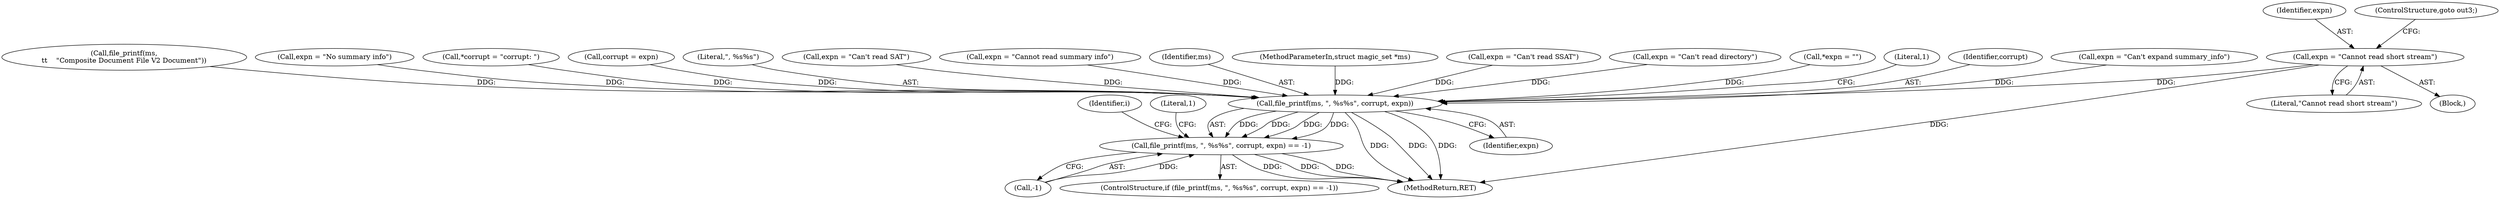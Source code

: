 digraph "0_file_6d209c1c489457397a5763bca4b28e43aac90391_2@pointer" {
"1000252" [label="(Call,expn = \"Cannot read short stream\")"];
"1000519" [label="(Call,file_printf(ms, \", %s%s\", corrupt, expn))"];
"1000518" [label="(Call,file_printf(ms, \", %s%s\", corrupt, expn) == -1)"];
"1000518" [label="(Call,file_printf(ms, \", %s%s\", corrupt, expn) == -1)"];
"1000542" [label="(Identifier,i)"];
"1000528" [label="(Literal,1)"];
"1000506" [label="(Call,file_printf(ms,\n\t\t    \"Composite Document File V2 Document\"))"];
"1000324" [label="(Call,expn = \"No summary info\")"];
"1000119" [label="(Call,*corrupt = \"corrupt: \")"];
"1000321" [label="(Call,corrupt = expn)"];
"1000521" [label="(Literal,\", %s%s\")"];
"1000173" [label="(Call,expn = \"Can't read SAT\")"];
"1000329" [label="(Call,expn = \"Cannot read summary info\")"];
"1000546" [label="(MethodReturn,RET)"];
"1000254" [label="(Literal,\"Cannot read short stream\")"];
"1000524" [label="(Call,-1)"];
"1000520" [label="(Identifier,ms)"];
"1000251" [label="(Block,)"];
"1000519" [label="(Call,file_printf(ms, \", %s%s\", corrupt, expn))"];
"1000101" [label="(MethodParameterIn,struct magic_set *ms)"];
"1000523" [label="(Identifier,expn)"];
"1000517" [label="(ControlStructure,if (file_printf(ms, \", %s%s\", corrupt, expn) == -1))"];
"1000200" [label="(Call,expn = \"Can't read SSAT\")"];
"1000227" [label="(Call,expn = \"Can't read directory\")"];
"1000253" [label="(Identifier,expn)"];
"1000255" [label="(ControlStructure,goto out3;)"];
"1000115" [label="(Call,*expn = \"\")"];
"1000525" [label="(Literal,1)"];
"1000522" [label="(Identifier,corrupt)"];
"1000252" [label="(Call,expn = \"Cannot read short stream\")"];
"1000352" [label="(Call,expn = \"Can't expand summary_info\")"];
"1000252" -> "1000251"  [label="AST: "];
"1000252" -> "1000254"  [label="CFG: "];
"1000253" -> "1000252"  [label="AST: "];
"1000254" -> "1000252"  [label="AST: "];
"1000255" -> "1000252"  [label="CFG: "];
"1000252" -> "1000546"  [label="DDG: "];
"1000252" -> "1000519"  [label="DDG: "];
"1000519" -> "1000518"  [label="AST: "];
"1000519" -> "1000523"  [label="CFG: "];
"1000520" -> "1000519"  [label="AST: "];
"1000521" -> "1000519"  [label="AST: "];
"1000522" -> "1000519"  [label="AST: "];
"1000523" -> "1000519"  [label="AST: "];
"1000525" -> "1000519"  [label="CFG: "];
"1000519" -> "1000546"  [label="DDG: "];
"1000519" -> "1000546"  [label="DDG: "];
"1000519" -> "1000546"  [label="DDG: "];
"1000519" -> "1000518"  [label="DDG: "];
"1000519" -> "1000518"  [label="DDG: "];
"1000519" -> "1000518"  [label="DDG: "];
"1000519" -> "1000518"  [label="DDG: "];
"1000506" -> "1000519"  [label="DDG: "];
"1000101" -> "1000519"  [label="DDG: "];
"1000321" -> "1000519"  [label="DDG: "];
"1000119" -> "1000519"  [label="DDG: "];
"1000200" -> "1000519"  [label="DDG: "];
"1000227" -> "1000519"  [label="DDG: "];
"1000352" -> "1000519"  [label="DDG: "];
"1000329" -> "1000519"  [label="DDG: "];
"1000324" -> "1000519"  [label="DDG: "];
"1000115" -> "1000519"  [label="DDG: "];
"1000173" -> "1000519"  [label="DDG: "];
"1000518" -> "1000517"  [label="AST: "];
"1000518" -> "1000524"  [label="CFG: "];
"1000524" -> "1000518"  [label="AST: "];
"1000528" -> "1000518"  [label="CFG: "];
"1000542" -> "1000518"  [label="CFG: "];
"1000518" -> "1000546"  [label="DDG: "];
"1000518" -> "1000546"  [label="DDG: "];
"1000518" -> "1000546"  [label="DDG: "];
"1000524" -> "1000518"  [label="DDG: "];
}
